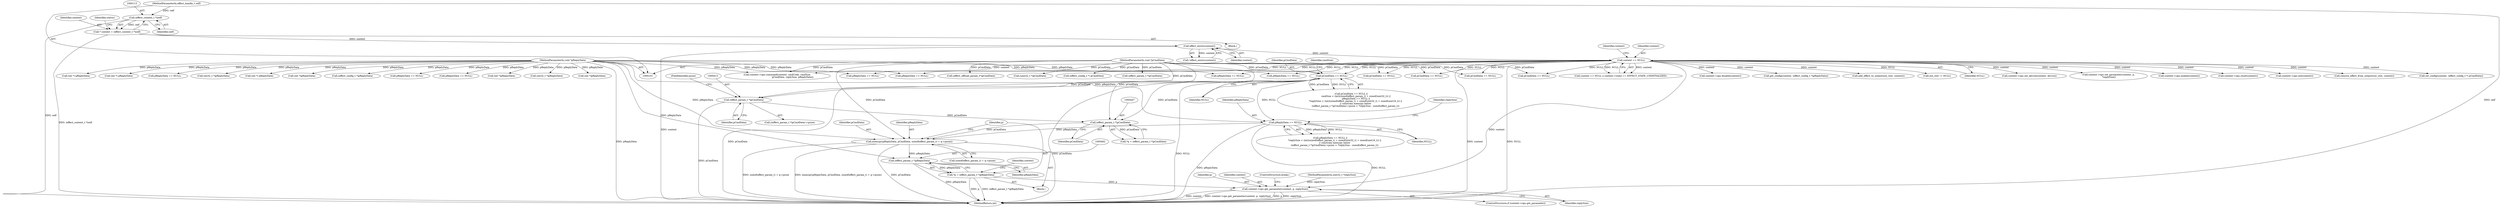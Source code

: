 digraph "0_Android_073a80800f341325932c66818ce4302b312909a4@API" {
"1000449" [label="(Call,memcpy(pReplyData, pCmdData, sizeof(effect_param_t) + q->psize))"];
"1000393" [label="(Call,pReplyData == NULL)"];
"1000107" [label="(MethodParameterIn,void *pReplyData)"];
"1000379" [label="(Call,pCmdData == NULL)"];
"1000105" [label="(MethodParameterIn,void *pCmdData)"];
"1000135" [label="(Call,context == NULL)"];
"1000125" [label="(Call,effect_exists(context))"];
"1000110" [label="(Call,* context = (effect_context_t *)self)"];
"1000112" [label="(Call,(effect_context_t *)self)"];
"1000102" [label="(MethodParameterIn,effect_handle_t self)"];
"1000446" [label="(Call,(effect_param_t *)pCmdData)"];
"1000412" [label="(Call,(effect_param_t *)pCmdData)"];
"1000461" [label="(Call,(effect_param_t *)pReplyData)"];
"1000459" [label="(Call,*p = (effect_param_t *)pReplyData)"];
"1000470" [label="(Call,context->ops.get_parameter(context, p, replySize))"];
"1000393" [label="(Call,pReplyData == NULL)"];
"1000412" [label="(Call,(effect_param_t *)pCmdData)"];
"1000140" [label="(Identifier,context)"];
"1000136" [label="(Identifier,context)"];
"1000415" [label="(FieldIdentifier,psize)"];
"1000664" [label="(Call,remove_effect_from_output(out_ctxt, context))"];
"1000378" [label="(Call,pCmdData == NULL ||\n             cmdSize < (int)(sizeof(effect_param_t) + sizeof(uint32_t)) ||\n             pReplyData == NULL ||\n            *replySize < (int)(sizeof(effect_param_t) + sizeof(uint32_t) + sizeof(uint16_t)) ||\n            // constrain memcpy below\n            ((effect_param_t *)pCmdData)->psize > *replySize - sizeof(effect_param_t))"];
"1000202" [label="(Call,pReplyData == NULL)"];
"1000376" [label="(Block,)"];
"1000326" [label="(Call,pReplyData == NULL)"];
"1000470" [label="(Call,context->ops.get_parameter(context, p, replySize))"];
"1000474" [label="(ControlStructure,break;)"];
"1000114" [label="(Identifier,self)"];
"1000135" [label="(Call,context == NULL)"];
"1000124" [label="(Call,!effect_exists(context))"];
"1000620" [label="(Call,(effect_offload_param_t*)pCmdData)"];
"1000380" [label="(Identifier,pCmdData)"];
"1000221" [label="(Call,set_config(context, (effect_config_t *) pCmdData))"];
"1000370" [label="(Call,(int *)pReplyData)"];
"1000134" [label="(Call,context == NULL || context->state == EFFECT_STATE_UNINITIALIZED)"];
"1000105" [label="(MethodParameterIn,void *pCmdData)"];
"1000106" [label="(MethodParameterIn,uint32_t *replySize)"];
"1000363" [label="(Call,context->ops.disable(context))"];
"1000463" [label="(Identifier,pReplyData)"];
"1000125" [label="(Call,effect_exists(context))"];
"1000384" [label="(Identifier,cmdSize)"];
"1000570" [label="(Call,(uint32_t *)pCmdData)"];
"1000392" [label="(Call,pReplyData == NULL ||\n            *replySize < (int)(sizeof(effect_param_t) + sizeof(uint32_t) + sizeof(uint16_t)) ||\n            // constrain memcpy below\n            ((effect_param_t *)pCmdData)->psize > *replySize - sizeof(effect_param_t))"];
"1000255" [label="(Call,get_config(context, (effect_config_t *)pReplyData))"];
"1000472" [label="(Identifier,p)"];
"1000223" [label="(Call,(effect_config_t *) pCmdData)"];
"1000684" [label="(Call,add_effect_to_output(out_ctxt, context))"];
"1000661" [label="(Call,out_ctxt != NULL)"];
"1000517" [label="(Call,(int32_t *)pReplyData)"];
"1000634" [label="(Call,(int *)pReplyData)"];
"1000460" [label="(Identifier,p)"];
"1000414" [label="(Identifier,pCmdData)"];
"1000185" [label="(Call,(int *) pReplyData)"];
"1000379" [label="(Call,pCmdData == NULL)"];
"1000111" [label="(Identifier,context)"];
"1000108" [label="(Block,)"];
"1000137" [label="(Identifier,NULL)"];
"1000464" [label="(ControlStructure,if (context->ops.get_parameter))"];
"1000579" [label="(Call,context->ops.set_device(context, device))"];
"1000177" [label="(Call,(int *) pReplyData)"];
"1000479" [label="(Call,pCmdData == NULL)"];
"1000110" [label="(Call,* context = (effect_context_t *)self)"];
"1000459" [label="(Call,*p = (effect_param_t *)pReplyData)"];
"1000496" [label="(Call,pReplyData == NULL)"];
"1000102" [label="(MethodParameterIn,effect_handle_t self)"];
"1000411" [label="(Call,((effect_param_t *)pCmdData)->psize)"];
"1000399" [label="(Identifier,replySize)"];
"1000473" [label="(Identifier,replySize)"];
"1000112" [label="(Call,(effect_context_t *)self)"];
"1000451" [label="(Identifier,pCmdData)"];
"1000230" [label="(Call,pReplyData == NULL)"];
"1000535" [label="(Call,(int32_t *)pReplyData)"];
"1000118" [label="(Identifier,status)"];
"1000448" [label="(Identifier,pCmdData)"];
"1000461" [label="(Call,(effect_param_t *)pReplyData)"];
"1000449" [label="(Call,memcpy(pReplyData, pCmdData, sizeof(effect_param_t) + q->psize))"];
"1000701" [label="(Call,context->ops.command(context, cmdCode, cmdSize,\n                                          pCmdData, replySize, pReplyData))"];
"1000395" [label="(Identifier,NULL)"];
"1000107" [label="(MethodParameterIn,void *pReplyData)"];
"1000452" [label="(Call,sizeof(effect_param_t) + q->psize)"];
"1000381" [label="(Identifier,NULL)"];
"1000538" [label="(Call,context->ops.set_parameter(context, p,\n *replySize))"];
"1000126" [label="(Identifier,context)"];
"1000218" [label="(Call,(int *) pReplyData)"];
"1000467" [label="(Identifier,context)"];
"1000155" [label="(Call,pReplyData == NULL)"];
"1000524" [label="(Call,(effect_param_t *)pCmdData)"];
"1000311" [label="(Call,context->ops.enable(context))"];
"1000394" [label="(Identifier,pReplyData)"];
"1000318" [label="(Call,(int *)pReplyData)"];
"1000450" [label="(Identifier,pReplyData)"];
"1000444" [label="(Call,*q = (effect_param_t *)pCmdData)"];
"1000551" [label="(Call,pCmdData == NULL)"];
"1000471" [label="(Identifier,context)"];
"1000268" [label="(Call,context->ops.reset(context))"];
"1000257" [label="(Call,(effect_config_t *)pReplyData)"];
"1000596" [label="(Call,pCmdData == NULL)"];
"1000600" [label="(Call,pReplyData == NULL)"];
"1000446" [label="(Call,(effect_param_t *)pCmdData)"];
"1000180" [label="(Call,context->ops.init(context))"];
"1000193" [label="(Call,pCmdData == NULL)"];
"1000725" [label="(MethodReturn,int)"];
"1000274" [label="(Call,pReplyData == NULL)"];
"1000449" -> "1000376"  [label="AST: "];
"1000449" -> "1000452"  [label="CFG: "];
"1000450" -> "1000449"  [label="AST: "];
"1000451" -> "1000449"  [label="AST: "];
"1000452" -> "1000449"  [label="AST: "];
"1000460" -> "1000449"  [label="CFG: "];
"1000449" -> "1000725"  [label="DDG: sizeof(effect_param_t) + q->psize"];
"1000449" -> "1000725"  [label="DDG: memcpy(pReplyData, pCmdData, sizeof(effect_param_t) + q->psize)"];
"1000449" -> "1000725"  [label="DDG: pCmdData"];
"1000393" -> "1000449"  [label="DDG: pReplyData"];
"1000107" -> "1000449"  [label="DDG: pReplyData"];
"1000446" -> "1000449"  [label="DDG: pCmdData"];
"1000105" -> "1000449"  [label="DDG: pCmdData"];
"1000449" -> "1000461"  [label="DDG: pReplyData"];
"1000393" -> "1000392"  [label="AST: "];
"1000393" -> "1000395"  [label="CFG: "];
"1000394" -> "1000393"  [label="AST: "];
"1000395" -> "1000393"  [label="AST: "];
"1000399" -> "1000393"  [label="CFG: "];
"1000392" -> "1000393"  [label="CFG: "];
"1000393" -> "1000725"  [label="DDG: pReplyData"];
"1000393" -> "1000725"  [label="DDG: NULL"];
"1000393" -> "1000392"  [label="DDG: pReplyData"];
"1000393" -> "1000392"  [label="DDG: NULL"];
"1000107" -> "1000393"  [label="DDG: pReplyData"];
"1000379" -> "1000393"  [label="DDG: NULL"];
"1000107" -> "1000101"  [label="AST: "];
"1000107" -> "1000725"  [label="DDG: pReplyData"];
"1000107" -> "1000155"  [label="DDG: pReplyData"];
"1000107" -> "1000177"  [label="DDG: pReplyData"];
"1000107" -> "1000185"  [label="DDG: pReplyData"];
"1000107" -> "1000202"  [label="DDG: pReplyData"];
"1000107" -> "1000218"  [label="DDG: pReplyData"];
"1000107" -> "1000230"  [label="DDG: pReplyData"];
"1000107" -> "1000257"  [label="DDG: pReplyData"];
"1000107" -> "1000274"  [label="DDG: pReplyData"];
"1000107" -> "1000318"  [label="DDG: pReplyData"];
"1000107" -> "1000326"  [label="DDG: pReplyData"];
"1000107" -> "1000370"  [label="DDG: pReplyData"];
"1000107" -> "1000461"  [label="DDG: pReplyData"];
"1000107" -> "1000496"  [label="DDG: pReplyData"];
"1000107" -> "1000517"  [label="DDG: pReplyData"];
"1000107" -> "1000535"  [label="DDG: pReplyData"];
"1000107" -> "1000600"  [label="DDG: pReplyData"];
"1000107" -> "1000634"  [label="DDG: pReplyData"];
"1000107" -> "1000701"  [label="DDG: pReplyData"];
"1000379" -> "1000378"  [label="AST: "];
"1000379" -> "1000381"  [label="CFG: "];
"1000380" -> "1000379"  [label="AST: "];
"1000381" -> "1000379"  [label="AST: "];
"1000384" -> "1000379"  [label="CFG: "];
"1000378" -> "1000379"  [label="CFG: "];
"1000379" -> "1000725"  [label="DDG: pCmdData"];
"1000379" -> "1000725"  [label="DDG: NULL"];
"1000379" -> "1000378"  [label="DDG: pCmdData"];
"1000379" -> "1000378"  [label="DDG: NULL"];
"1000105" -> "1000379"  [label="DDG: pCmdData"];
"1000135" -> "1000379"  [label="DDG: NULL"];
"1000379" -> "1000412"  [label="DDG: pCmdData"];
"1000379" -> "1000446"  [label="DDG: pCmdData"];
"1000105" -> "1000101"  [label="AST: "];
"1000105" -> "1000725"  [label="DDG: pCmdData"];
"1000105" -> "1000193"  [label="DDG: pCmdData"];
"1000105" -> "1000223"  [label="DDG: pCmdData"];
"1000105" -> "1000412"  [label="DDG: pCmdData"];
"1000105" -> "1000446"  [label="DDG: pCmdData"];
"1000105" -> "1000479"  [label="DDG: pCmdData"];
"1000105" -> "1000524"  [label="DDG: pCmdData"];
"1000105" -> "1000551"  [label="DDG: pCmdData"];
"1000105" -> "1000570"  [label="DDG: pCmdData"];
"1000105" -> "1000596"  [label="DDG: pCmdData"];
"1000105" -> "1000620"  [label="DDG: pCmdData"];
"1000105" -> "1000701"  [label="DDG: pCmdData"];
"1000135" -> "1000134"  [label="AST: "];
"1000135" -> "1000137"  [label="CFG: "];
"1000136" -> "1000135"  [label="AST: "];
"1000137" -> "1000135"  [label="AST: "];
"1000140" -> "1000135"  [label="CFG: "];
"1000134" -> "1000135"  [label="CFG: "];
"1000135" -> "1000725"  [label="DDG: context"];
"1000135" -> "1000725"  [label="DDG: NULL"];
"1000135" -> "1000134"  [label="DDG: context"];
"1000135" -> "1000134"  [label="DDG: NULL"];
"1000125" -> "1000135"  [label="DDG: context"];
"1000135" -> "1000155"  [label="DDG: NULL"];
"1000135" -> "1000180"  [label="DDG: context"];
"1000135" -> "1000193"  [label="DDG: NULL"];
"1000135" -> "1000221"  [label="DDG: context"];
"1000135" -> "1000230"  [label="DDG: NULL"];
"1000135" -> "1000255"  [label="DDG: context"];
"1000135" -> "1000268"  [label="DDG: context"];
"1000135" -> "1000274"  [label="DDG: NULL"];
"1000135" -> "1000311"  [label="DDG: context"];
"1000135" -> "1000326"  [label="DDG: NULL"];
"1000135" -> "1000363"  [label="DDG: context"];
"1000135" -> "1000470"  [label="DDG: context"];
"1000135" -> "1000479"  [label="DDG: NULL"];
"1000135" -> "1000538"  [label="DDG: context"];
"1000135" -> "1000551"  [label="DDG: NULL"];
"1000135" -> "1000579"  [label="DDG: context"];
"1000135" -> "1000596"  [label="DDG: NULL"];
"1000135" -> "1000661"  [label="DDG: NULL"];
"1000135" -> "1000664"  [label="DDG: context"];
"1000135" -> "1000684"  [label="DDG: context"];
"1000135" -> "1000701"  [label="DDG: context"];
"1000125" -> "1000124"  [label="AST: "];
"1000125" -> "1000126"  [label="CFG: "];
"1000126" -> "1000125"  [label="AST: "];
"1000124" -> "1000125"  [label="CFG: "];
"1000125" -> "1000725"  [label="DDG: context"];
"1000125" -> "1000124"  [label="DDG: context"];
"1000110" -> "1000125"  [label="DDG: context"];
"1000110" -> "1000108"  [label="AST: "];
"1000110" -> "1000112"  [label="CFG: "];
"1000111" -> "1000110"  [label="AST: "];
"1000112" -> "1000110"  [label="AST: "];
"1000118" -> "1000110"  [label="CFG: "];
"1000110" -> "1000725"  [label="DDG: (effect_context_t *)self"];
"1000112" -> "1000110"  [label="DDG: self"];
"1000112" -> "1000114"  [label="CFG: "];
"1000113" -> "1000112"  [label="AST: "];
"1000114" -> "1000112"  [label="AST: "];
"1000112" -> "1000725"  [label="DDG: self"];
"1000102" -> "1000112"  [label="DDG: self"];
"1000102" -> "1000101"  [label="AST: "];
"1000102" -> "1000725"  [label="DDG: self"];
"1000446" -> "1000444"  [label="AST: "];
"1000446" -> "1000448"  [label="CFG: "];
"1000447" -> "1000446"  [label="AST: "];
"1000448" -> "1000446"  [label="AST: "];
"1000444" -> "1000446"  [label="CFG: "];
"1000446" -> "1000444"  [label="DDG: pCmdData"];
"1000412" -> "1000446"  [label="DDG: pCmdData"];
"1000412" -> "1000411"  [label="AST: "];
"1000412" -> "1000414"  [label="CFG: "];
"1000413" -> "1000412"  [label="AST: "];
"1000414" -> "1000412"  [label="AST: "];
"1000415" -> "1000412"  [label="CFG: "];
"1000412" -> "1000725"  [label="DDG: pCmdData"];
"1000461" -> "1000459"  [label="AST: "];
"1000461" -> "1000463"  [label="CFG: "];
"1000462" -> "1000461"  [label="AST: "];
"1000463" -> "1000461"  [label="AST: "];
"1000459" -> "1000461"  [label="CFG: "];
"1000461" -> "1000725"  [label="DDG: pReplyData"];
"1000461" -> "1000459"  [label="DDG: pReplyData"];
"1000459" -> "1000376"  [label="AST: "];
"1000460" -> "1000459"  [label="AST: "];
"1000467" -> "1000459"  [label="CFG: "];
"1000459" -> "1000725"  [label="DDG: (effect_param_t *)pReplyData"];
"1000459" -> "1000725"  [label="DDG: p"];
"1000459" -> "1000470"  [label="DDG: p"];
"1000470" -> "1000464"  [label="AST: "];
"1000470" -> "1000473"  [label="CFG: "];
"1000471" -> "1000470"  [label="AST: "];
"1000472" -> "1000470"  [label="AST: "];
"1000473" -> "1000470"  [label="AST: "];
"1000474" -> "1000470"  [label="CFG: "];
"1000470" -> "1000725"  [label="DDG: p"];
"1000470" -> "1000725"  [label="DDG: replySize"];
"1000470" -> "1000725"  [label="DDG: context"];
"1000470" -> "1000725"  [label="DDG: context->ops.get_parameter(context, p, replySize)"];
"1000106" -> "1000470"  [label="DDG: replySize"];
}
